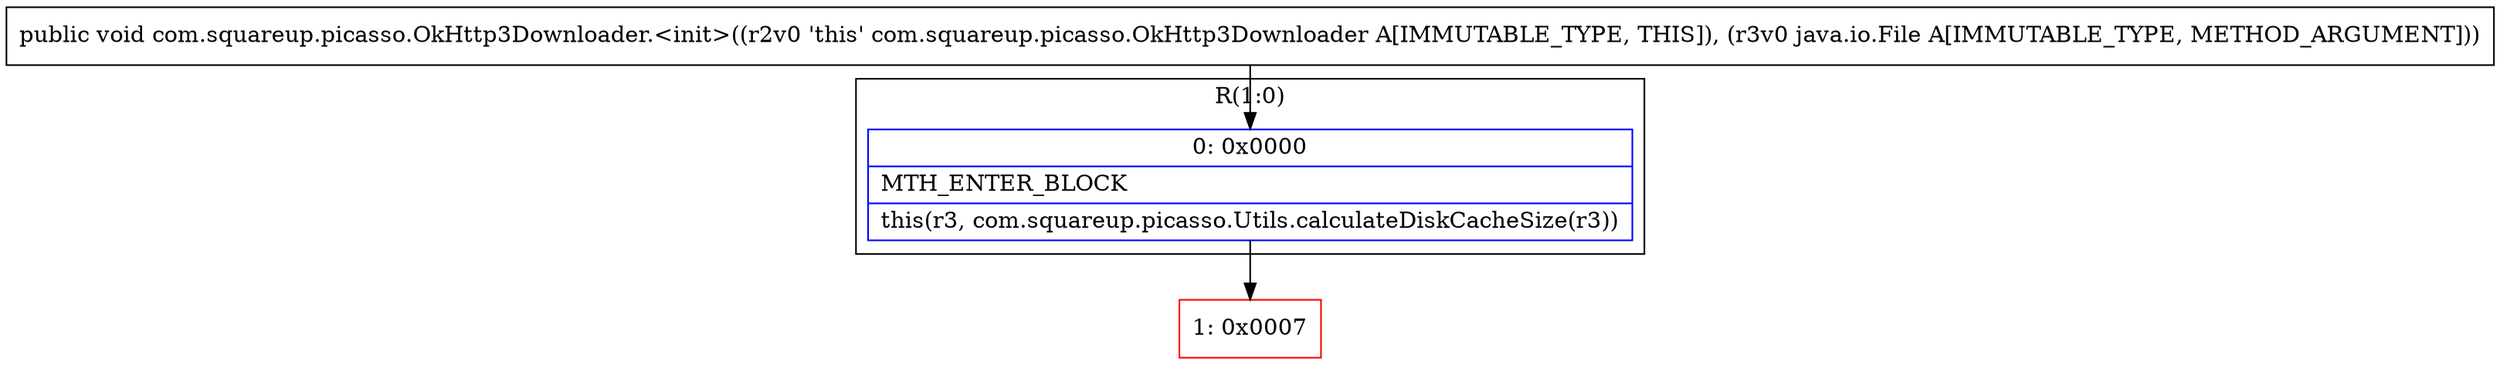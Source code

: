 digraph "CFG forcom.squareup.picasso.OkHttp3Downloader.\<init\>(Ljava\/io\/File;)V" {
subgraph cluster_Region_355454283 {
label = "R(1:0)";
node [shape=record,color=blue];
Node_0 [shape=record,label="{0\:\ 0x0000|MTH_ENTER_BLOCK\l|this(r3, com.squareup.picasso.Utils.calculateDiskCacheSize(r3))\l}"];
}
Node_1 [shape=record,color=red,label="{1\:\ 0x0007}"];
MethodNode[shape=record,label="{public void com.squareup.picasso.OkHttp3Downloader.\<init\>((r2v0 'this' com.squareup.picasso.OkHttp3Downloader A[IMMUTABLE_TYPE, THIS]), (r3v0 java.io.File A[IMMUTABLE_TYPE, METHOD_ARGUMENT])) }"];
MethodNode -> Node_0;
Node_0 -> Node_1;
}

